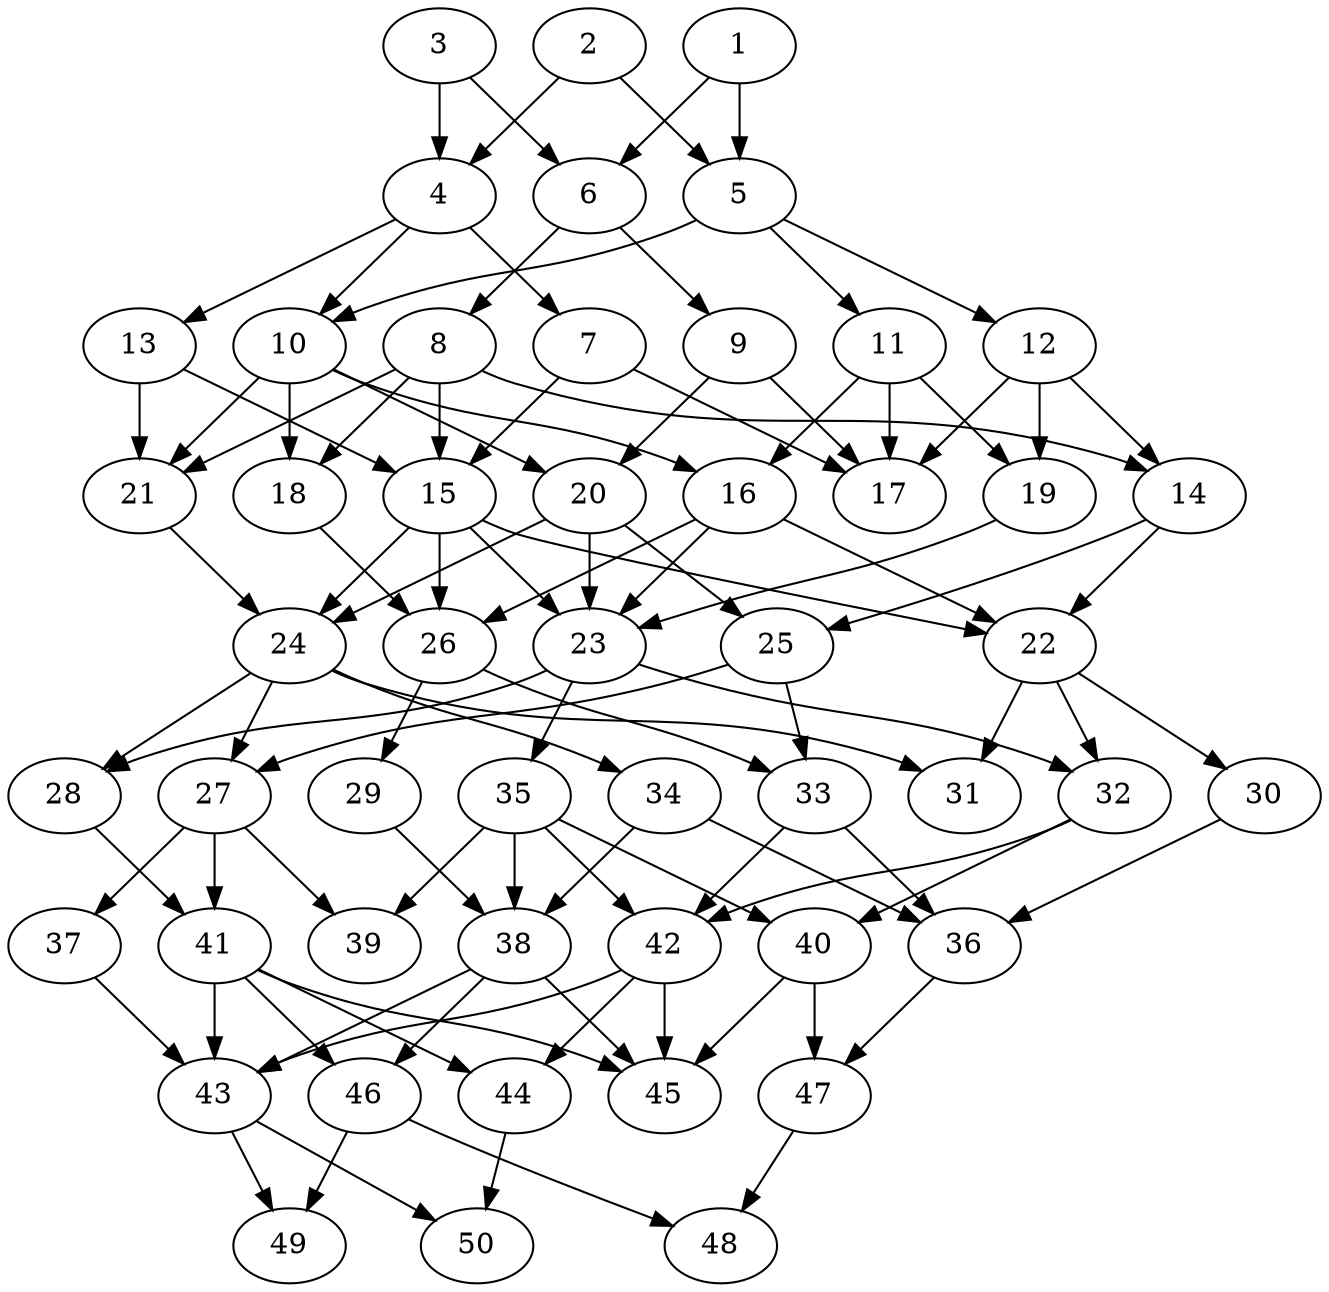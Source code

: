 // DAG automatically generated by daggen at Thu Oct  3 14:07:56 2019
// ./daggen --dot -n 50 --ccr 0.5 --fat 0.5 --regular 0.5 --density 0.5 --mindata 5242880 --maxdata 52428800 
digraph G {
  1 [size="67557376", alpha="0.14", expect_size="33778688"] 
  1 -> 5 [size ="33778688"]
  1 -> 6 [size ="33778688"]
  2 [size="42534912", alpha="0.05", expect_size="21267456"] 
  2 -> 4 [size ="21267456"]
  2 -> 5 [size ="21267456"]
  3 [size="90492928", alpha="0.15", expect_size="45246464"] 
  3 -> 4 [size ="45246464"]
  3 -> 6 [size ="45246464"]
  4 [size="51804160", alpha="0.10", expect_size="25902080"] 
  4 -> 7 [size ="25902080"]
  4 -> 10 [size ="25902080"]
  4 -> 13 [size ="25902080"]
  5 [size="35827712", alpha="0.19", expect_size="17913856"] 
  5 -> 10 [size ="17913856"]
  5 -> 11 [size ="17913856"]
  5 -> 12 [size ="17913856"]
  6 [size="22673408", alpha="0.11", expect_size="11336704"] 
  6 -> 8 [size ="11336704"]
  6 -> 9 [size ="11336704"]
  7 [size="23117824", alpha="0.06", expect_size="11558912"] 
  7 -> 15 [size ="11558912"]
  7 -> 17 [size ="11558912"]
  8 [size="68358144", alpha="0.06", expect_size="34179072"] 
  8 -> 14 [size ="34179072"]
  8 -> 15 [size ="34179072"]
  8 -> 18 [size ="34179072"]
  8 -> 21 [size ="34179072"]
  9 [size="33449984", alpha="0.11", expect_size="16724992"] 
  9 -> 17 [size ="16724992"]
  9 -> 20 [size ="16724992"]
  10 [size="25448448", alpha="0.16", expect_size="12724224"] 
  10 -> 16 [size ="12724224"]
  10 -> 18 [size ="12724224"]
  10 -> 20 [size ="12724224"]
  10 -> 21 [size ="12724224"]
  11 [size="21616640", alpha="0.20", expect_size="10808320"] 
  11 -> 16 [size ="10808320"]
  11 -> 17 [size ="10808320"]
  11 -> 19 [size ="10808320"]
  12 [size="88250368", alpha="0.12", expect_size="44125184"] 
  12 -> 14 [size ="44125184"]
  12 -> 17 [size ="44125184"]
  12 -> 19 [size ="44125184"]
  13 [size="19630080", alpha="0.08", expect_size="9815040"] 
  13 -> 15 [size ="9815040"]
  13 -> 21 [size ="9815040"]
  14 [size="90853376", alpha="0.00", expect_size="45426688"] 
  14 -> 22 [size ="45426688"]
  14 -> 25 [size ="45426688"]
  15 [size="42762240", alpha="0.18", expect_size="21381120"] 
  15 -> 22 [size ="21381120"]
  15 -> 23 [size ="21381120"]
  15 -> 24 [size ="21381120"]
  15 -> 26 [size ="21381120"]
  16 [size="38428672", alpha="0.01", expect_size="19214336"] 
  16 -> 22 [size ="19214336"]
  16 -> 23 [size ="19214336"]
  16 -> 26 [size ="19214336"]
  17 [size="88848384", alpha="0.16", expect_size="44424192"] 
  18 [size="23109632", alpha="0.12", expect_size="11554816"] 
  18 -> 26 [size ="11554816"]
  19 [size="52854784", alpha="0.02", expect_size="26427392"] 
  19 -> 23 [size ="26427392"]
  20 [size="11493376", alpha="0.04", expect_size="5746688"] 
  20 -> 23 [size ="5746688"]
  20 -> 24 [size ="5746688"]
  20 -> 25 [size ="5746688"]
  21 [size="85600256", alpha="0.18", expect_size="42800128"] 
  21 -> 24 [size ="42800128"]
  22 [size="83417088", alpha="0.19", expect_size="41708544"] 
  22 -> 30 [size ="41708544"]
  22 -> 31 [size ="41708544"]
  22 -> 32 [size ="41708544"]
  23 [size="46295040", alpha="0.17", expect_size="23147520"] 
  23 -> 28 [size ="23147520"]
  23 -> 32 [size ="23147520"]
  23 -> 35 [size ="23147520"]
  24 [size="84527104", alpha="0.04", expect_size="42263552"] 
  24 -> 27 [size ="42263552"]
  24 -> 28 [size ="42263552"]
  24 -> 31 [size ="42263552"]
  24 -> 34 [size ="42263552"]
  25 [size="86163456", alpha="0.16", expect_size="43081728"] 
  25 -> 27 [size ="43081728"]
  25 -> 33 [size ="43081728"]
  26 [size="74655744", alpha="0.11", expect_size="37327872"] 
  26 -> 29 [size ="37327872"]
  26 -> 33 [size ="37327872"]
  27 [size="79755264", alpha="0.08", expect_size="39877632"] 
  27 -> 37 [size ="39877632"]
  27 -> 39 [size ="39877632"]
  27 -> 41 [size ="39877632"]
  28 [size="62021632", alpha="0.18", expect_size="31010816"] 
  28 -> 41 [size ="31010816"]
  29 [size="23988224", alpha="0.13", expect_size="11994112"] 
  29 -> 38 [size ="11994112"]
  30 [size="33306624", alpha="0.10", expect_size="16653312"] 
  30 -> 36 [size ="16653312"]
  31 [size="52824064", alpha="0.10", expect_size="26412032"] 
  32 [size="45240320", alpha="0.07", expect_size="22620160"] 
  32 -> 40 [size ="22620160"]
  32 -> 42 [size ="22620160"]
  33 [size="42604544", alpha="0.05", expect_size="21302272"] 
  33 -> 36 [size ="21302272"]
  33 -> 42 [size ="21302272"]
  34 [size="30558208", alpha="0.01", expect_size="15279104"] 
  34 -> 36 [size ="15279104"]
  34 -> 38 [size ="15279104"]
  35 [size="50415616", alpha="0.03", expect_size="25207808"] 
  35 -> 38 [size ="25207808"]
  35 -> 39 [size ="25207808"]
  35 -> 40 [size ="25207808"]
  35 -> 42 [size ="25207808"]
  36 [size="33153024", alpha="0.12", expect_size="16576512"] 
  36 -> 47 [size ="16576512"]
  37 [size="85325824", alpha="0.16", expect_size="42662912"] 
  37 -> 43 [size ="42662912"]
  38 [size="30824448", alpha="0.04", expect_size="15412224"] 
  38 -> 43 [size ="15412224"]
  38 -> 45 [size ="15412224"]
  38 -> 46 [size ="15412224"]
  39 [size="21897216", alpha="0.00", expect_size="10948608"] 
  40 [size="81506304", alpha="0.17", expect_size="40753152"] 
  40 -> 45 [size ="40753152"]
  40 -> 47 [size ="40753152"]
  41 [size="35870720", alpha="0.10", expect_size="17935360"] 
  41 -> 43 [size ="17935360"]
  41 -> 44 [size ="17935360"]
  41 -> 45 [size ="17935360"]
  41 -> 46 [size ="17935360"]
  42 [size="84867072", alpha="0.18", expect_size="42433536"] 
  42 -> 43 [size ="42433536"]
  42 -> 44 [size ="42433536"]
  42 -> 45 [size ="42433536"]
  43 [size="23144448", alpha="0.14", expect_size="11572224"] 
  43 -> 49 [size ="11572224"]
  43 -> 50 [size ="11572224"]
  44 [size="48590848", alpha="0.05", expect_size="24295424"] 
  44 -> 50 [size ="24295424"]
  45 [size="52832256", alpha="0.13", expect_size="26416128"] 
  46 [size="68143104", alpha="0.14", expect_size="34071552"] 
  46 -> 48 [size ="34071552"]
  46 -> 49 [size ="34071552"]
  47 [size="28098560", alpha="0.09", expect_size="14049280"] 
  47 -> 48 [size ="14049280"]
  48 [size="11059200", alpha="0.16", expect_size="5529600"] 
  49 [size="29655040", alpha="0.05", expect_size="14827520"] 
  50 [size="31879168", alpha="0.20", expect_size="15939584"] 
}
